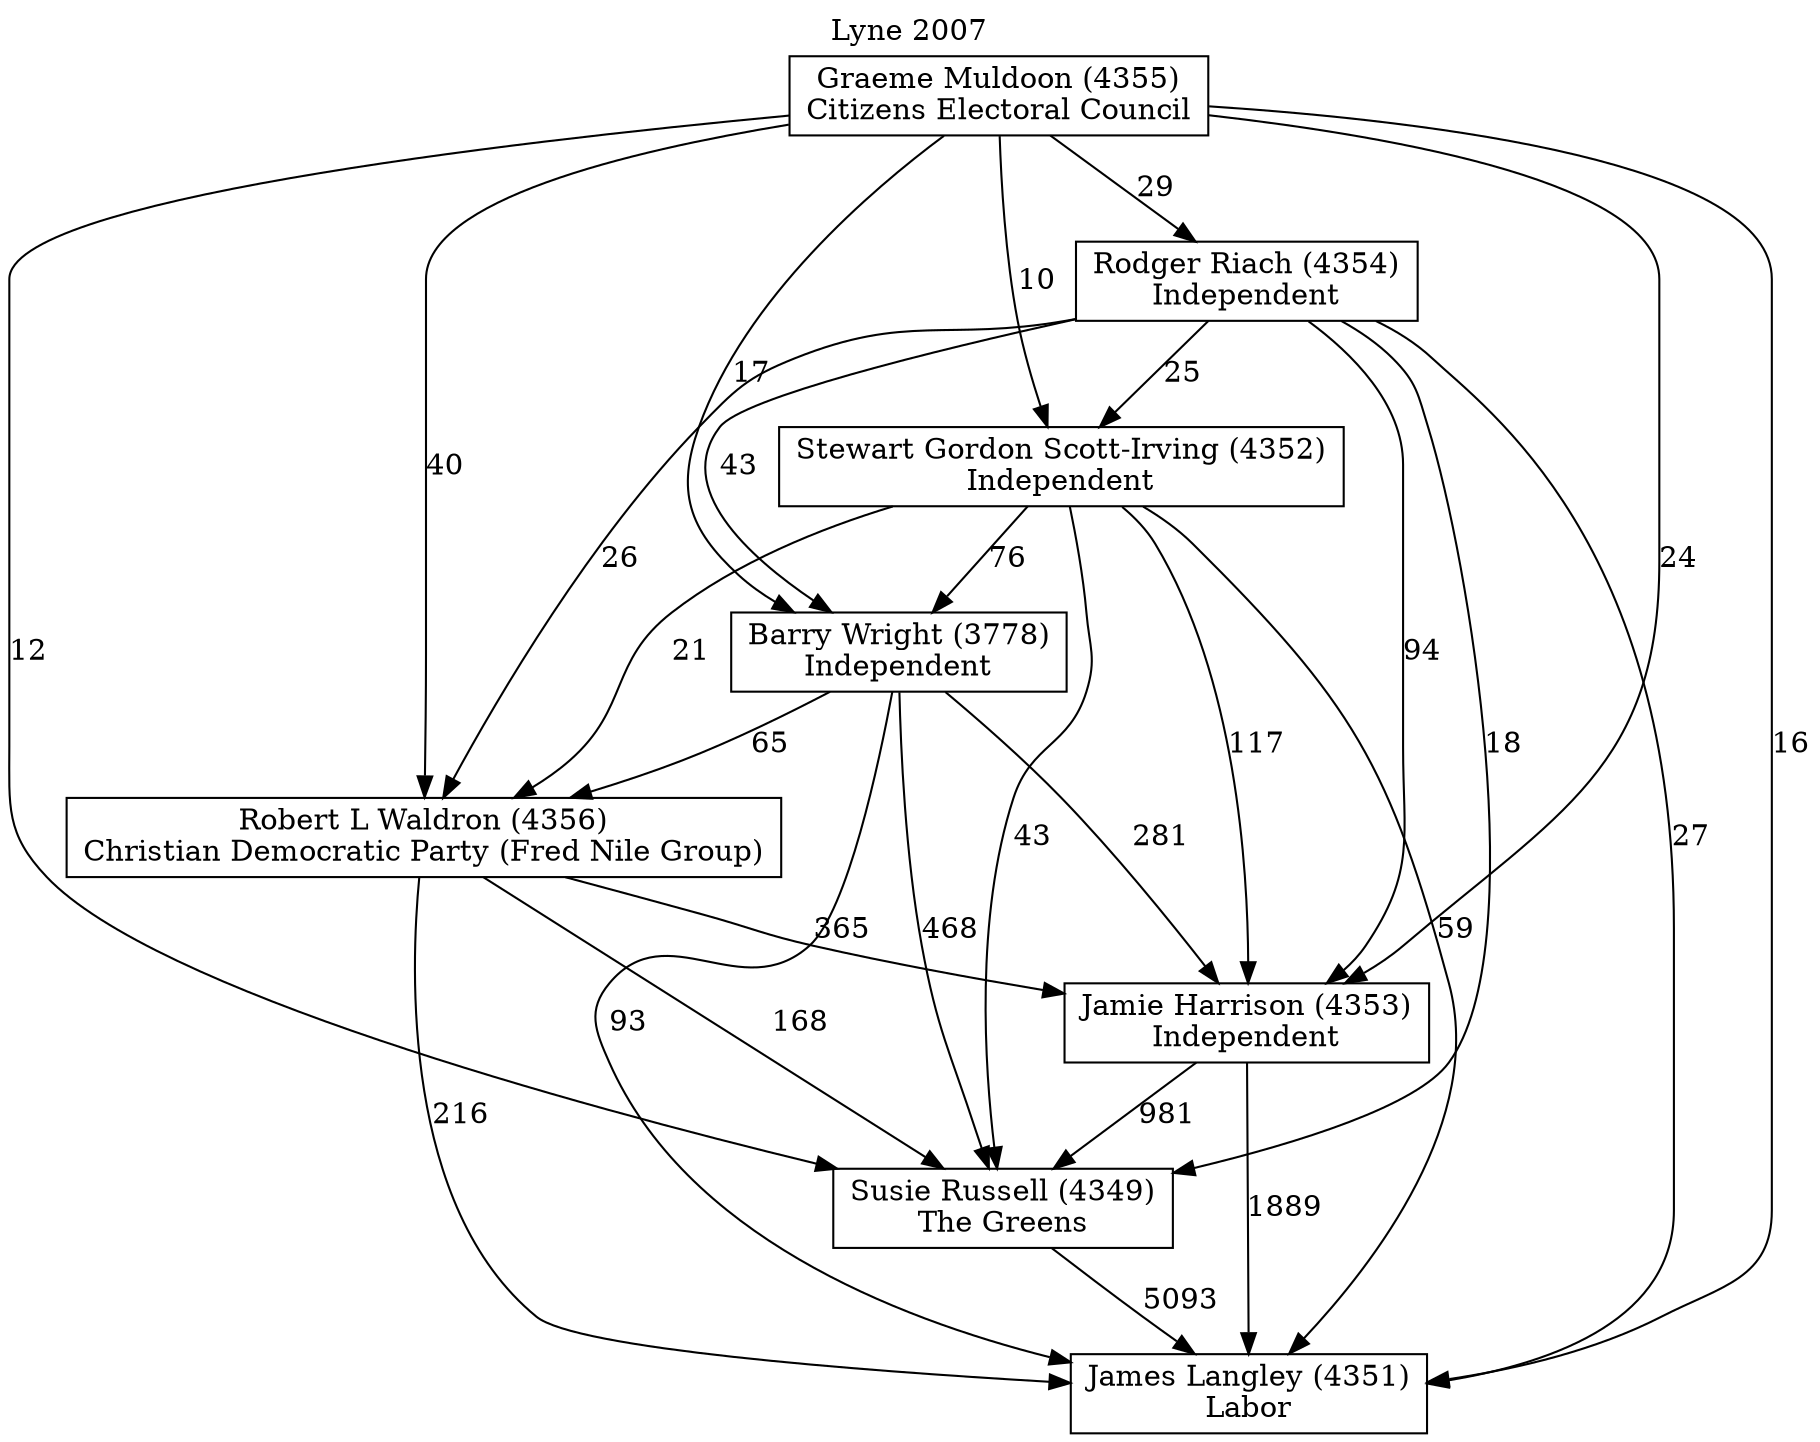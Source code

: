 // House preference flow
digraph "James Langley (4351)_Lyne_2007" {
	graph [label="Lyne 2007" labelloc=t mclimit=10]
	node [shape=box]
	"James Langley (4351)" [label="James Langley (4351)
Labor"]
	"Susie Russell (4349)" [label="Susie Russell (4349)
The Greens"]
	"Jamie Harrison (4353)" [label="Jamie Harrison (4353)
Independent"]
	"Robert L Waldron (4356)" [label="Robert L Waldron (4356)
Christian Democratic Party (Fred Nile Group)"]
	"Barry Wright (3778)" [label="Barry Wright (3778)
Independent"]
	"Stewart Gordon Scott-Irving (4352)" [label="Stewart Gordon Scott-Irving (4352)
Independent"]
	"Rodger Riach (4354)" [label="Rodger Riach (4354)
Independent"]
	"Graeme Muldoon (4355)" [label="Graeme Muldoon (4355)
Citizens Electoral Council"]
	"Susie Russell (4349)" -> "James Langley (4351)" [label=5093]
	"Jamie Harrison (4353)" -> "Susie Russell (4349)" [label=981]
	"Robert L Waldron (4356)" -> "Jamie Harrison (4353)" [label=365]
	"Barry Wright (3778)" -> "Robert L Waldron (4356)" [label=65]
	"Stewart Gordon Scott-Irving (4352)" -> "Barry Wright (3778)" [label=76]
	"Rodger Riach (4354)" -> "Stewart Gordon Scott-Irving (4352)" [label=25]
	"Graeme Muldoon (4355)" -> "Rodger Riach (4354)" [label=29]
	"Jamie Harrison (4353)" -> "James Langley (4351)" [label=1889]
	"Robert L Waldron (4356)" -> "James Langley (4351)" [label=216]
	"Barry Wright (3778)" -> "James Langley (4351)" [label=93]
	"Stewart Gordon Scott-Irving (4352)" -> "James Langley (4351)" [label=59]
	"Rodger Riach (4354)" -> "James Langley (4351)" [label=27]
	"Graeme Muldoon (4355)" -> "James Langley (4351)" [label=16]
	"Graeme Muldoon (4355)" -> "Stewart Gordon Scott-Irving (4352)" [label=10]
	"Rodger Riach (4354)" -> "Barry Wright (3778)" [label=43]
	"Graeme Muldoon (4355)" -> "Barry Wright (3778)" [label=17]
	"Stewart Gordon Scott-Irving (4352)" -> "Robert L Waldron (4356)" [label=21]
	"Rodger Riach (4354)" -> "Robert L Waldron (4356)" [label=26]
	"Graeme Muldoon (4355)" -> "Robert L Waldron (4356)" [label=40]
	"Barry Wright (3778)" -> "Jamie Harrison (4353)" [label=281]
	"Stewart Gordon Scott-Irving (4352)" -> "Jamie Harrison (4353)" [label=117]
	"Rodger Riach (4354)" -> "Jamie Harrison (4353)" [label=94]
	"Graeme Muldoon (4355)" -> "Jamie Harrison (4353)" [label=24]
	"Robert L Waldron (4356)" -> "Susie Russell (4349)" [label=168]
	"Barry Wright (3778)" -> "Susie Russell (4349)" [label=468]
	"Stewart Gordon Scott-Irving (4352)" -> "Susie Russell (4349)" [label=43]
	"Rodger Riach (4354)" -> "Susie Russell (4349)" [label=18]
	"Graeme Muldoon (4355)" -> "Susie Russell (4349)" [label=12]
}
